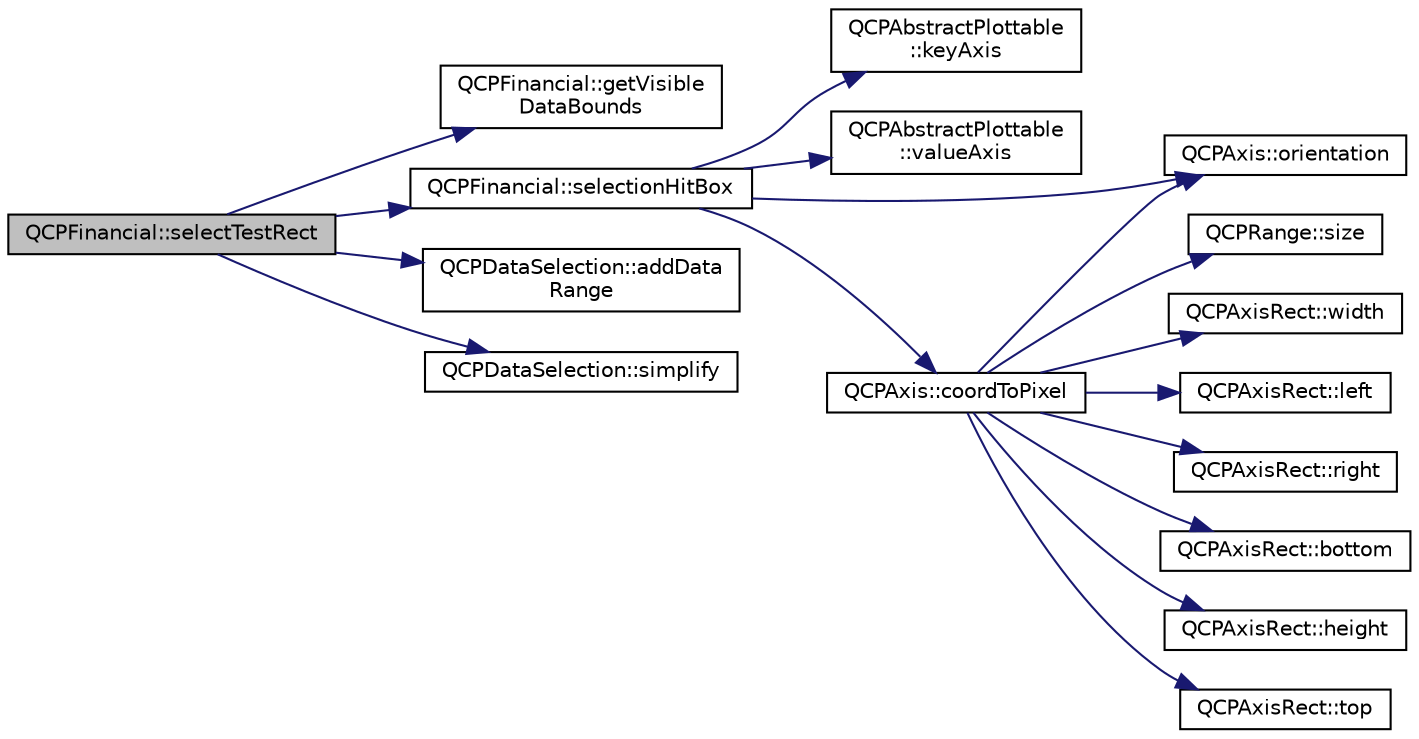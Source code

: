 digraph "QCPFinancial::selectTestRect"
{
  edge [fontname="Helvetica",fontsize="10",labelfontname="Helvetica",labelfontsize="10"];
  node [fontname="Helvetica",fontsize="10",shape=record];
  rankdir="LR";
  Node203 [label="QCPFinancial::selectTestRect",height=0.2,width=0.4,color="black", fillcolor="grey75", style="filled", fontcolor="black"];
  Node203 -> Node204 [color="midnightblue",fontsize="10",style="solid",fontname="Helvetica"];
  Node204 [label="QCPFinancial::getVisible\lDataBounds",height=0.2,width=0.4,color="black", fillcolor="white", style="filled",URL="$class_q_c_p_financial.html#a31a3dda8b6b9a5b674e28f1daeb21a75"];
  Node203 -> Node205 [color="midnightblue",fontsize="10",style="solid",fontname="Helvetica"];
  Node205 [label="QCPFinancial::selectionHitBox",height=0.2,width=0.4,color="black", fillcolor="white", style="filled",URL="$class_q_c_p_financial.html#afbe9e8cb0de3e9e789a9668b29cad098"];
  Node205 -> Node206 [color="midnightblue",fontsize="10",style="solid",fontname="Helvetica"];
  Node206 [label="QCPAbstractPlottable\l::keyAxis",height=0.2,width=0.4,color="black", fillcolor="white", style="filled",URL="$class_q_c_p_abstract_plottable.html#a2cdd6f0dd5e9a979037f86b4000d9cfe"];
  Node205 -> Node207 [color="midnightblue",fontsize="10",style="solid",fontname="Helvetica"];
  Node207 [label="QCPAbstractPlottable\l::valueAxis",height=0.2,width=0.4,color="black", fillcolor="white", style="filled",URL="$class_q_c_p_abstract_plottable.html#af47809a644a68ffd955fb30b01fb4f2f"];
  Node205 -> Node208 [color="midnightblue",fontsize="10",style="solid",fontname="Helvetica"];
  Node208 [label="QCPAxis::coordToPixel",height=0.2,width=0.4,color="black", fillcolor="white", style="filled",URL="$class_q_c_p_axis.html#af15d1b3a7f7e9b53d759d3ccff1fe4b4"];
  Node208 -> Node209 [color="midnightblue",fontsize="10",style="solid",fontname="Helvetica"];
  Node209 [label="QCPAxis::orientation",height=0.2,width=0.4,color="black", fillcolor="white", style="filled",URL="$class_q_c_p_axis.html#ab988ef4538e2655bb77bd138189cd42e"];
  Node208 -> Node210 [color="midnightblue",fontsize="10",style="solid",fontname="Helvetica"];
  Node210 [label="QCPRange::size",height=0.2,width=0.4,color="black", fillcolor="white", style="filled",URL="$class_q_c_p_range.html#a62326e7cc4316b96df6a60813230e63f"];
  Node208 -> Node211 [color="midnightblue",fontsize="10",style="solid",fontname="Helvetica"];
  Node211 [label="QCPAxisRect::width",height=0.2,width=0.4,color="black", fillcolor="white", style="filled",URL="$class_q_c_p_axis_rect.html#a204645398a4f9d0b0189385c7c2cfb91"];
  Node208 -> Node212 [color="midnightblue",fontsize="10",style="solid",fontname="Helvetica"];
  Node212 [label="QCPAxisRect::left",height=0.2,width=0.4,color="black", fillcolor="white", style="filled",URL="$class_q_c_p_axis_rect.html#afb4a3de02046b20b9310bdb8fca781c3"];
  Node208 -> Node213 [color="midnightblue",fontsize="10",style="solid",fontname="Helvetica"];
  Node213 [label="QCPAxisRect::right",height=0.2,width=0.4,color="black", fillcolor="white", style="filled",URL="$class_q_c_p_axis_rect.html#a3f819d4a1b2193723d1fdafc573eea10"];
  Node208 -> Node214 [color="midnightblue",fontsize="10",style="solid",fontname="Helvetica"];
  Node214 [label="QCPAxisRect::bottom",height=0.2,width=0.4,color="black", fillcolor="white", style="filled",URL="$class_q_c_p_axis_rect.html#acefdf1abaa8a8ab681e906cc2be9581e"];
  Node208 -> Node215 [color="midnightblue",fontsize="10",style="solid",fontname="Helvetica"];
  Node215 [label="QCPAxisRect::height",height=0.2,width=0.4,color="black", fillcolor="white", style="filled",URL="$class_q_c_p_axis_rect.html#acc4377809e79d9a089ab790f39429b0d"];
  Node208 -> Node216 [color="midnightblue",fontsize="10",style="solid",fontname="Helvetica"];
  Node216 [label="QCPAxisRect::top",height=0.2,width=0.4,color="black", fillcolor="white", style="filled",URL="$class_q_c_p_axis_rect.html#a45dbad181cbb9f09d068dbb76c817c95"];
  Node205 -> Node209 [color="midnightblue",fontsize="10",style="solid",fontname="Helvetica"];
  Node203 -> Node217 [color="midnightblue",fontsize="10",style="solid",fontname="Helvetica"];
  Node217 [label="QCPDataSelection::addData\lRange",height=0.2,width=0.4,color="black", fillcolor="white", style="filled",URL="$class_q_c_p_data_selection.html#a46740c5aa7b80ae9b2abf6985d61b74f"];
  Node203 -> Node218 [color="midnightblue",fontsize="10",style="solid",fontname="Helvetica"];
  Node218 [label="QCPDataSelection::simplify",height=0.2,width=0.4,color="black", fillcolor="white", style="filled",URL="$class_q_c_p_data_selection.html#a4a2fbad1a6e4d1dd26fdfdf88956f2a4"];
}

